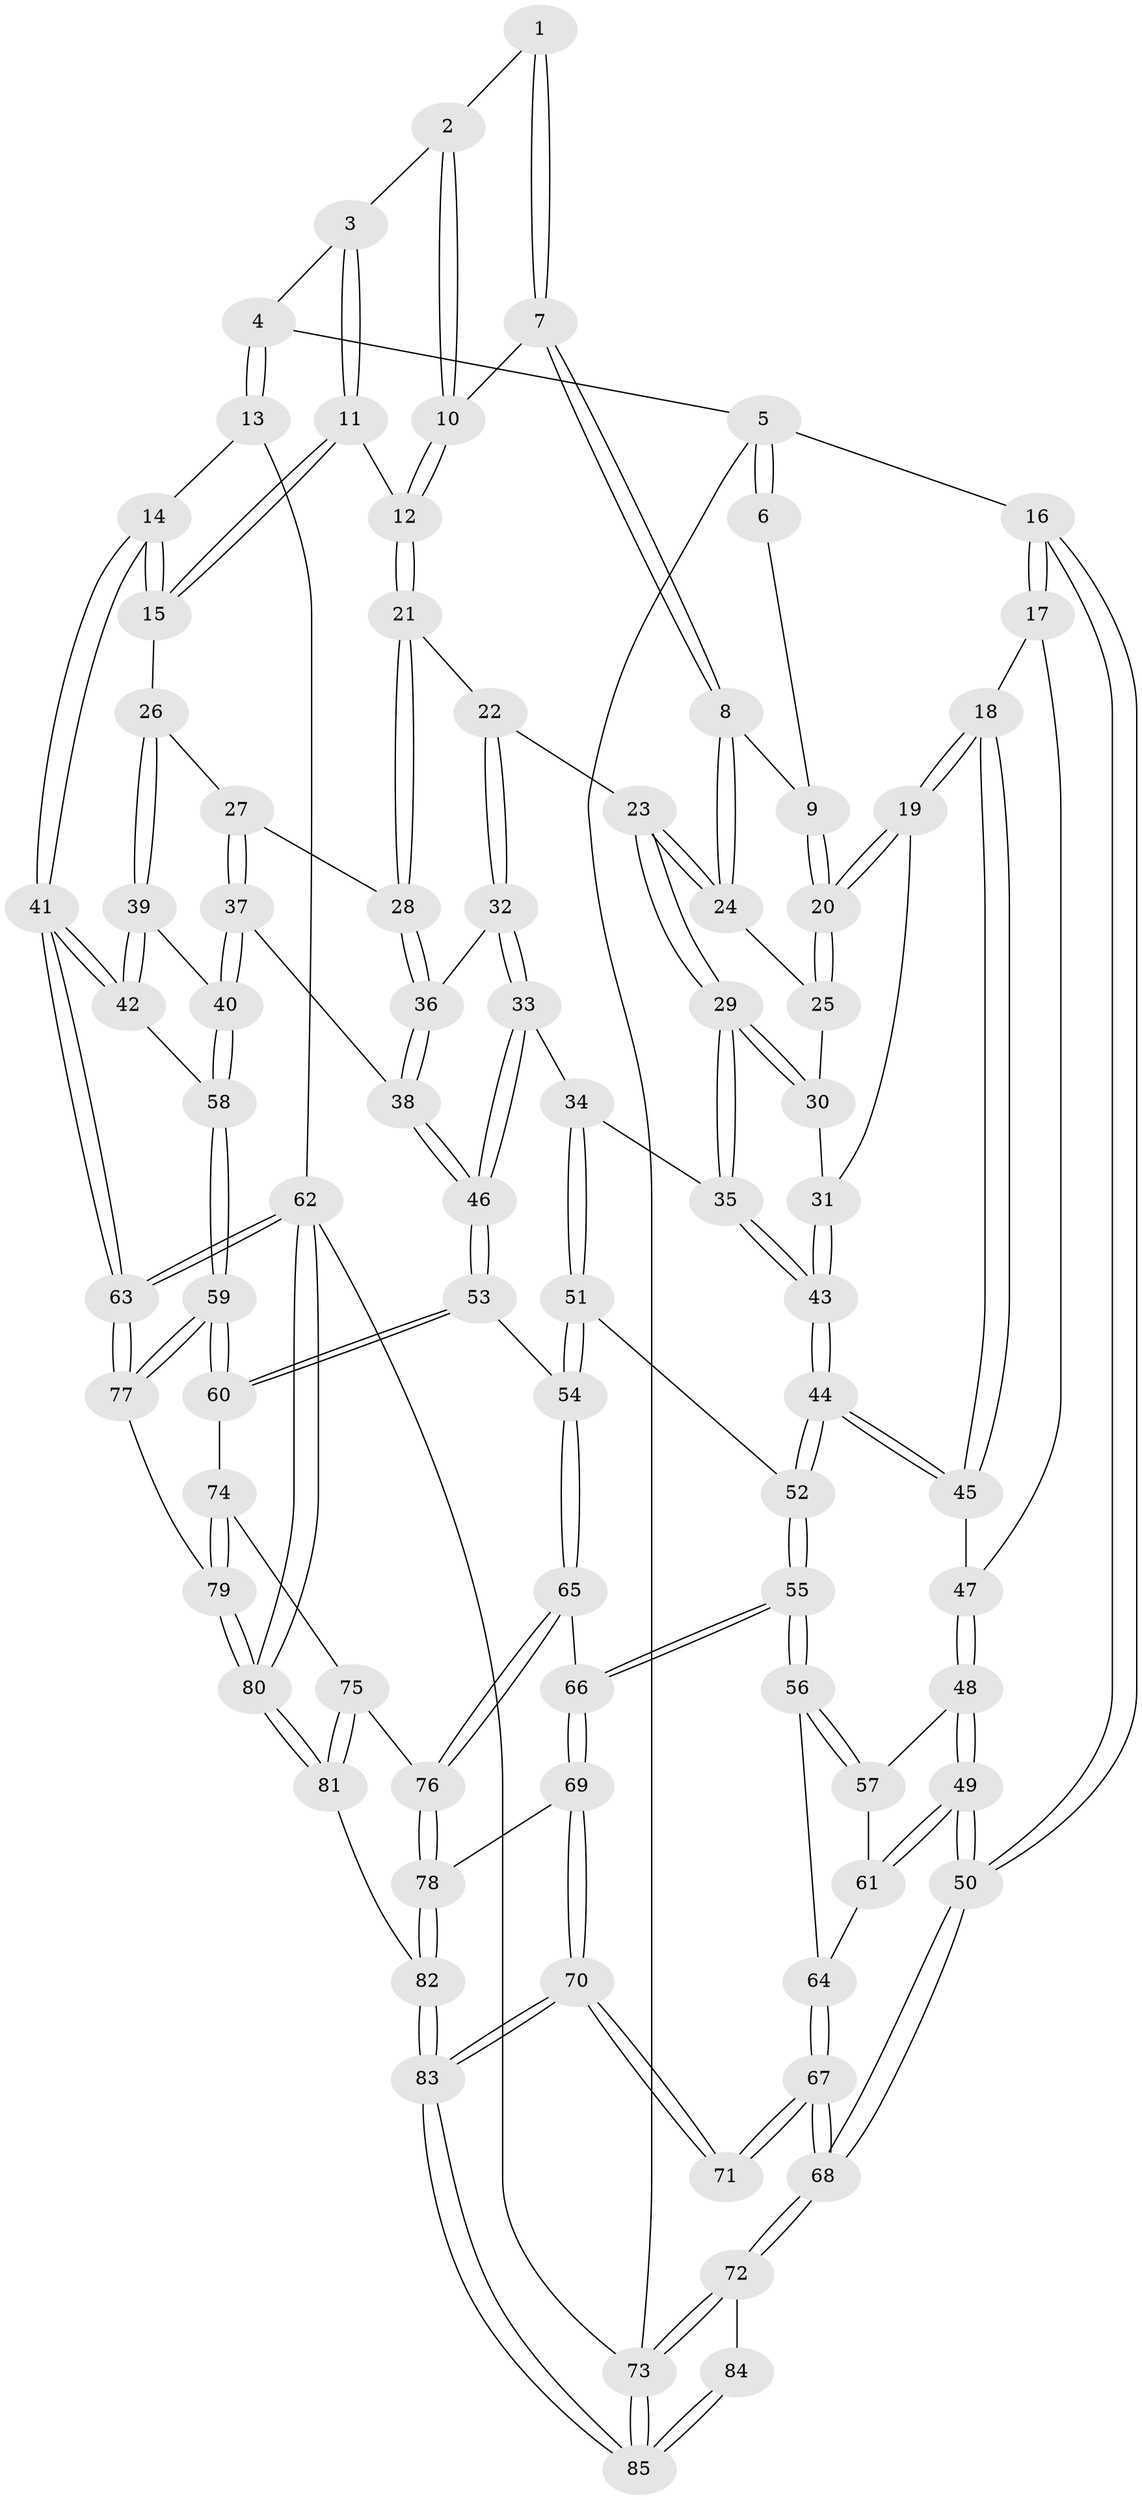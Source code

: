 // Generated by graph-tools (version 1.1) at 2025/38/03/09/25 02:38:51]
// undirected, 85 vertices, 209 edges
graph export_dot {
graph [start="1"]
  node [color=gray90,style=filled];
  1 [pos="+0.30106736248796023+0"];
  2 [pos="+0.6192225564161197+0"];
  3 [pos="+0.6551773138943467+0"];
  4 [pos="+0.7004345125641481+0"];
  5 [pos="+0+0"];
  6 [pos="+0.2671195396399026+0"];
  7 [pos="+0.440164198549226+0.1775897588335509"];
  8 [pos="+0.41200907432780964+0.19539838583374242"];
  9 [pos="+0.23576882600558094+0.0677742065384167"];
  10 [pos="+0.4989902620498746+0.1472357046850335"];
  11 [pos="+0.7493668914948118+0.11273757383271421"];
  12 [pos="+0.5515139278869579+0.22752462268175133"];
  13 [pos="+1+0.2707324445450863"];
  14 [pos="+1+0.30829441178196"];
  15 [pos="+0.8213263807012319+0.24475539514796307"];
  16 [pos="+0+0.24606579495345146"];
  17 [pos="+0.00917615388459827+0.2786131149538126"];
  18 [pos="+0.014765141529584485+0.2777078686491935"];
  19 [pos="+0.08567292009062934+0.25646319977500615"];
  20 [pos="+0.14961416580363318+0.21979944106758142"];
  21 [pos="+0.5518695668852613+0.23106442211816008"];
  22 [pos="+0.4635704103633428+0.33879495098235207"];
  23 [pos="+0.41986476678763085+0.32896344455785403"];
  24 [pos="+0.39909227443588857+0.2876871557291251"];
  25 [pos="+0.2007016284894899+0.2485084739851984"];
  26 [pos="+0.8194132160108932+0.24659271151479925"];
  27 [pos="+0.7350318957183911+0.29764780073361247"];
  28 [pos="+0.6706397574311684+0.32839513767496387"];
  29 [pos="+0.3478207650826107+0.4146984023873667"];
  30 [pos="+0.27212691731767086+0.3497852114088707"];
  31 [pos="+0.21836729046339862+0.41940061453620997"];
  32 [pos="+0.5168020829183261+0.3826906827373414"];
  33 [pos="+0.49501738390299727+0.4612669133573176"];
  34 [pos="+0.41232128621793496+0.5072758782383847"];
  35 [pos="+0.338585230624047+0.447530867057929"];
  36 [pos="+0.6209460009367014+0.3860036947693617"];
  37 [pos="+0.7298278659333307+0.5217938685382363"];
  38 [pos="+0.6334405957052143+0.44340881096558576"];
  39 [pos="+0.7948874515834387+0.40660108839299847"];
  40 [pos="+0.7318557154548858+0.5240502350068335"];
  41 [pos="+1+0.5774962063497341"];
  42 [pos="+0.8766963293464524+0.6018063406910682"];
  43 [pos="+0.25768432253553+0.49599561317802754"];
  44 [pos="+0.23659643485965093+0.5284757081368077"];
  45 [pos="+0.1997575403089342+0.5143806386308254"];
  46 [pos="+0.5615674396414534+0.5558855775582285"];
  47 [pos="+0.07545222879728679+0.5099563503028242"];
  48 [pos="+0.058181867823627345+0.5441050917808816"];
  49 [pos="+0+0.6484492152082182"];
  50 [pos="+0+0.7005163383121761"];
  51 [pos="+0.4305474386051468+0.5877533011205126"];
  52 [pos="+0.23915924135290664+0.6002965851089791"];
  53 [pos="+0.5571742439498661+0.6307431457374029"];
  54 [pos="+0.4820273372047955+0.6431814041669648"];
  55 [pos="+0.2302308668409897+0.626707743313178"];
  56 [pos="+0.22142364960028335+0.6290509810189651"];
  57 [pos="+0.07706555317728885+0.562405360035554"];
  58 [pos="+0.7740117643950438+0.6260459000694729"];
  59 [pos="+0.71478343518349+0.6836175975072528"];
  60 [pos="+0.6547110420610168+0.6803420519398466"];
  61 [pos="+0.09763956491266396+0.6422434393646927"];
  62 [pos="+1+1"];
  63 [pos="+1+1"];
  64 [pos="+0.15384459749109805+0.662370526926503"];
  65 [pos="+0.4295450902483362+0.7139702909746347"];
  66 [pos="+0.243829006298376+0.6510623358007657"];
  67 [pos="+0.07998920564255337+0.77549186383652"];
  68 [pos="+0+0.7394185838035874"];
  69 [pos="+0.25102849344949285+0.7797085865971484"];
  70 [pos="+0.18914504728504553+0.8652233757167485"];
  71 [pos="+0.16987090131365742+0.8559653816249431"];
  72 [pos="+0+0.774813499969658"];
  73 [pos="+0+1"];
  74 [pos="+0.5893625255496651+0.7746938968225765"];
  75 [pos="+0.5619248411267505+0.7981785471665163"];
  76 [pos="+0.4190776883046051+0.7880210778924068"];
  77 [pos="+0.7394721716634824+0.7691835822814348"];
  78 [pos="+0.41395752297060767+0.79807600394234"];
  79 [pos="+0.6705856842354674+1"];
  80 [pos="+0.6400785383944747+1"];
  81 [pos="+0.5133666194866904+1"];
  82 [pos="+0.43375696176540596+1"];
  83 [pos="+0.2974995583713275+1"];
  84 [pos="+0.041768190419126286+0.911320530248237"];
  85 [pos="+0.16057254704830234+1"];
  1 -- 2;
  1 -- 7;
  1 -- 7;
  2 -- 3;
  2 -- 10;
  2 -- 10;
  3 -- 4;
  3 -- 11;
  3 -- 11;
  4 -- 5;
  4 -- 13;
  4 -- 13;
  5 -- 6;
  5 -- 6;
  5 -- 16;
  5 -- 73;
  6 -- 9;
  7 -- 8;
  7 -- 8;
  7 -- 10;
  8 -- 9;
  8 -- 24;
  8 -- 24;
  9 -- 20;
  9 -- 20;
  10 -- 12;
  10 -- 12;
  11 -- 12;
  11 -- 15;
  11 -- 15;
  12 -- 21;
  12 -- 21;
  13 -- 14;
  13 -- 62;
  14 -- 15;
  14 -- 15;
  14 -- 41;
  14 -- 41;
  15 -- 26;
  16 -- 17;
  16 -- 17;
  16 -- 50;
  16 -- 50;
  17 -- 18;
  17 -- 47;
  18 -- 19;
  18 -- 19;
  18 -- 45;
  18 -- 45;
  19 -- 20;
  19 -- 20;
  19 -- 31;
  20 -- 25;
  20 -- 25;
  21 -- 22;
  21 -- 28;
  21 -- 28;
  22 -- 23;
  22 -- 32;
  22 -- 32;
  23 -- 24;
  23 -- 24;
  23 -- 29;
  23 -- 29;
  24 -- 25;
  25 -- 30;
  26 -- 27;
  26 -- 39;
  26 -- 39;
  27 -- 28;
  27 -- 37;
  27 -- 37;
  28 -- 36;
  28 -- 36;
  29 -- 30;
  29 -- 30;
  29 -- 35;
  29 -- 35;
  30 -- 31;
  31 -- 43;
  31 -- 43;
  32 -- 33;
  32 -- 33;
  32 -- 36;
  33 -- 34;
  33 -- 46;
  33 -- 46;
  34 -- 35;
  34 -- 51;
  34 -- 51;
  35 -- 43;
  35 -- 43;
  36 -- 38;
  36 -- 38;
  37 -- 38;
  37 -- 40;
  37 -- 40;
  38 -- 46;
  38 -- 46;
  39 -- 40;
  39 -- 42;
  39 -- 42;
  40 -- 58;
  40 -- 58;
  41 -- 42;
  41 -- 42;
  41 -- 63;
  41 -- 63;
  42 -- 58;
  43 -- 44;
  43 -- 44;
  44 -- 45;
  44 -- 45;
  44 -- 52;
  44 -- 52;
  45 -- 47;
  46 -- 53;
  46 -- 53;
  47 -- 48;
  47 -- 48;
  48 -- 49;
  48 -- 49;
  48 -- 57;
  49 -- 50;
  49 -- 50;
  49 -- 61;
  49 -- 61;
  50 -- 68;
  50 -- 68;
  51 -- 52;
  51 -- 54;
  51 -- 54;
  52 -- 55;
  52 -- 55;
  53 -- 54;
  53 -- 60;
  53 -- 60;
  54 -- 65;
  54 -- 65;
  55 -- 56;
  55 -- 56;
  55 -- 66;
  55 -- 66;
  56 -- 57;
  56 -- 57;
  56 -- 64;
  57 -- 61;
  58 -- 59;
  58 -- 59;
  59 -- 60;
  59 -- 60;
  59 -- 77;
  59 -- 77;
  60 -- 74;
  61 -- 64;
  62 -- 63;
  62 -- 63;
  62 -- 80;
  62 -- 80;
  62 -- 73;
  63 -- 77;
  63 -- 77;
  64 -- 67;
  64 -- 67;
  65 -- 66;
  65 -- 76;
  65 -- 76;
  66 -- 69;
  66 -- 69;
  67 -- 68;
  67 -- 68;
  67 -- 71;
  67 -- 71;
  68 -- 72;
  68 -- 72;
  69 -- 70;
  69 -- 70;
  69 -- 78;
  70 -- 71;
  70 -- 71;
  70 -- 83;
  70 -- 83;
  72 -- 73;
  72 -- 73;
  72 -- 84;
  73 -- 85;
  73 -- 85;
  74 -- 75;
  74 -- 79;
  74 -- 79;
  75 -- 76;
  75 -- 81;
  75 -- 81;
  76 -- 78;
  76 -- 78;
  77 -- 79;
  78 -- 82;
  78 -- 82;
  79 -- 80;
  79 -- 80;
  80 -- 81;
  80 -- 81;
  81 -- 82;
  82 -- 83;
  82 -- 83;
  83 -- 85;
  83 -- 85;
  84 -- 85;
  84 -- 85;
}
